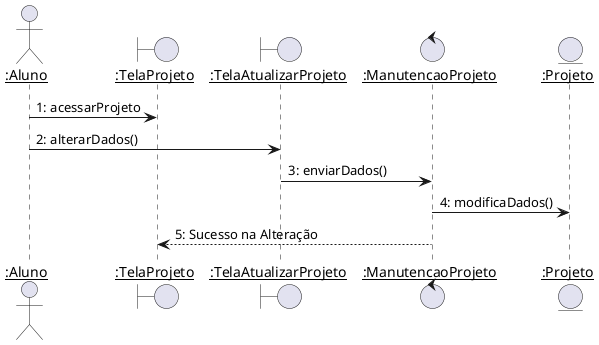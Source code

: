 @startuml alterar_projeto
skinparam sequenceParticipant underline

actor ":Aluno" as Aluno
boundary ":TelaProjeto" as TelaProjeto
boundary ":TelaAtualizarProjeto" as TelaAtualizarProjeto
control ":ManutencaoProjeto" as ManutencaoProjeto
entity ":Projeto" as Projeto


Aluno -> TelaProjeto : 1: acessarProjeto
Aluno -> TelaAtualizarProjeto : 2: alterarDados()

TelaAtualizarProjeto -> ManutencaoProjeto : 3: enviarDados()
ManutencaoProjeto -> Projeto : 4: modificaDados()
ManutencaoProjeto --> TelaProjeto: 5: Sucesso na Alteração

@enduml